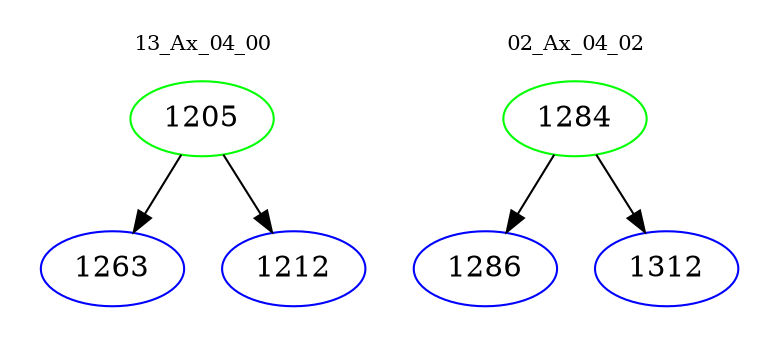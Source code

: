 digraph{
subgraph cluster_0 {
color = white
label = "13_Ax_04_00";
fontsize=10;
T0_1205 [label="1205", color="green"]
T0_1205 -> T0_1263 [color="black"]
T0_1263 [label="1263", color="blue"]
T0_1205 -> T0_1212 [color="black"]
T0_1212 [label="1212", color="blue"]
}
subgraph cluster_1 {
color = white
label = "02_Ax_04_02";
fontsize=10;
T1_1284 [label="1284", color="green"]
T1_1284 -> T1_1286 [color="black"]
T1_1286 [label="1286", color="blue"]
T1_1284 -> T1_1312 [color="black"]
T1_1312 [label="1312", color="blue"]
}
}
